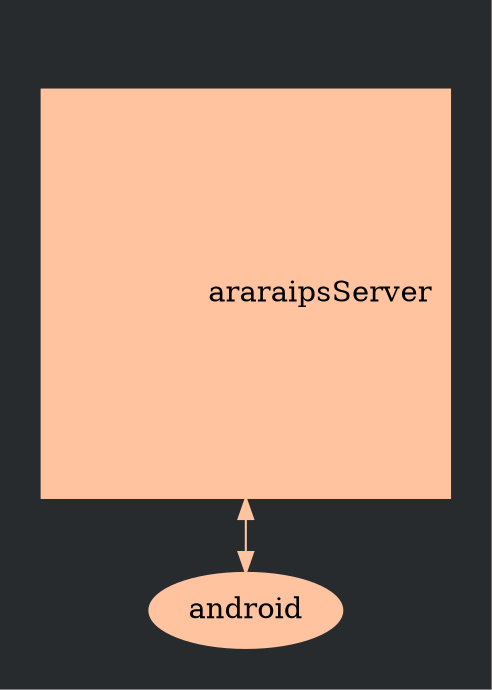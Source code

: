 
//initial_state 
digraph name{ 
graph [bgcolor="#282b2e"]
	
	subgraph cluster_Servers{
	style="invis"
	rank=same
	araraipsServer						[shape="square", style=filled, color="#ffc3a0", label="		araraipsServer"]
	label="test"
	}

	subgraph cluster_AndroidJava{
	style="invis"
	rank=same
	android								[shape="ellipse", style=filled, color="#ffc3a0", label="android"]
	}

	araraipsServer	->		android		[dir="both", color="#ffc3a0"]
}

/*CUT*/
//step1_separateAndroid
digraph name{ 
graph [bgcolor="#282b2e"]
	
	subgraph cluster_Servers{
	style="invis"
	rank=same
	araraipsServer							[shape="square", style=filled, color="#ffc3a0", label="		araraipsServer"]
	}

	subgraph cluster_AndroidJava{
	style="invis"
	rank=same
	androidJava							[shape="ellipse", style=filled, color="#ffc3a0", label="androidJava"]
	}

	subgraph cluster_AndroidScreen{
	style="invis"
	androidScreen						[shape="ellipse", style=filled, color="#ffc3a0", label="androidScreen"]
	}

	araraipsServer	->		androidJava		[dir="both", color="#ffc3a0"]
	androidJava		->		androidScreen	[dir="both", color="#ffc3a0"]
}

/*CUT*/
//
digraph name{ 
graph [bgcolor="#282b2e"]

	subgraph cluster_Servers{
	style="invis"
	rank=same
	araraipsServer						[shape="square", style=filled, color="#ffc3a0", label="		araraipsServer"]
	}

	subgraph cluster_Webview{
	style="invis"
	rank=same
	androidWebView    					[shape="ellipse", style=filled, color="#ffc3a0", label="androidWebView"]
	}

	subgraph cluster_AndroidJava{
	style="invis"
	rank=same
	androidJava							[shape="ellipse", style=filled, color="#ffc3a0", label="androidJava"]
	}

	subgraph cluster_AndroidScreen{
	style="invis"
	androidScreen						[shape="ellipse", style=filled, color="#ffc3a0", label="androidScreen"]
	}

	araraipsServer		->		androidWebView	[dir="both", color="#ffc3a0"]
	androidWebView		->		androidJava		[dir="both", color="#ffc3a0"]
	androidJava			->		androidScreen	[dir="both", color="#ffc3a0"]
}

/*CUT*/
//
digraph name{ 
graph [bgcolor="#282b2e"]

	subgraph cluster_Servers{
	style="invis"
	rank=same
	araraipsServer						[shape="square", color="#ffc3a0", style=filled, label="		araraipsServer"]
	}

	subgraph cluster_Webview{
	style="invis"
	rank=same
	androidWebView    					[shape="ellipse", color="#ffc3a0", style=filled, label="androidWebView"]
	}

	subgraph cluster_AndroidJava{
	style="dotted"
	rank=same
    label="AndroidJava"
	clientApp							[shape="ellipse", color="#ffc3a0", style=filled, label="clientApp"]
	araraLib							[shape="ellipse", color="#ffc3a0", style=filled, label="araraLib"]
	}

	subgraph cluster_AndroidScreen{
	style="invis"
	androidScreen						[shape="ellipse", color="#ffc3a0", style=filled, label="androidScreen"]
	}

	araraipsServer		->		androidWebView	[dir="both", color="#ffc3a0"]
    clientApp           ->      araraLib        [constraint=false, color="#ffc3a0"]
	androidWebView		->		araraLib		[dir="both", color="#ffc3a0"]
	araraLib			->		androidScreen	[dir="both", color="#ffc3a0"]
}

/*CUT*/
//
digraph name{ 
graph [bgcolor="#282b2e"]

	subgraph cluster_Servers{
	style="invis"
	rank=same
	araraipsServer						[shape="square", color="#ffc3a0", style=filled, label="		araraipsServer"]
	}

	subgraph cluster_Webview{
	style="invis"
	rank=same
	androidWebView    					[shape="ellipse", color="#ffc3a0", style=filled, label="androidWebView"]
	}

	subgraph cluster_AndroidJava{
	style="dotted"
	rank=same
    constraint=false
    label="AndroidJava"
	clientApp							[shape="ellipse", color="#ffc3a0", style=filled, label="clientApp"]
	araraIPS							[shape="ellipse", color="#ffc3a0", style=filled, label="araraIPS"]
	araraLocateMe							[shape="ellipse", color="#ffc3a0", style=filled, label="araraLocateMe"]
	}

	subgraph cluster_AndroidScreen{
	style="invis"
	androidScreen						[shape="ellipse", color="#ffc3a0", style=filled, label="androidScreen"]
	}

	araraipsServer		->		androidWebView	[dir="both", color="#ffc3a0"]
    clientApp           ->      araraIPS        [constraint=false, color="#ffc3a0"]
    araraIPS            ->      araraLocateMe   [constraint=false, color="#ffc3a0"]
	androidWebView		->		araraLocateMe	[dir="both", color="#ffc3a0"]
	araraLocateMe		->		androidScreen	[dir="both", color="#ffc3a0"]
}

//
/*CUT*/
digraph name{ 
graph [bgcolor="#282b2e"]

	subgraph cluster_Servers{
	style="invis"
	rank=same
	araraipsServer						[shape="square", color="#ffc3a0", style=filled, label="		araraipsServer"]
	}

	subgraph cluster_Webview{
	style="invis"
	rank=same
	androidWebView    					[shape="ellipse", color="#ffc3a0", style=filled, label="androidWebView"]
	}

	subgraph cluster_AndroidJava{
	style="dotted"
	rank=same
    constraint=false
    label="AndroidJava"
	clientApp								[shape="ellipse", color="#ffc3a0", style=filled, label="clientApp"]
	araraIPS								[shape="ellipse", color="#ffc3a0", style=filled, label="araraIPS"]
    androidManifest                     	[shape="ellipse", color="#ffc3a0", style=filled, label="androidManifest"]
	araraLocateMe							[shape="ellipse", color="#ffc3a0", style=filled, label="araraLocateMe"]
	}

	subgraph cluster_AndroidScreen{
	style="invis"
	androidScreen						[shape="ellipse", color="#ffc3a0", style=filled, label="androidScreen"]
	}

	araraipsServer		->		androidWebView	    [dir="both", color="#ffc3a0"]
    clientApp           ->      araraIPS            [constraint=false, color="#ffc3a0"]
    araraIPS            ->      androidManifest     [constraint=false, color="#ffc3a0"]
    androidManifest     ->      araraLocateMe       [constraint=false, color="#ffc3a0"]   
	androidWebView		->		araraLocateMe	    [dir="both", color="#ffc3a0"]
	araraLocateMe		->		androidScreen	    [dir="both", color="#ffc3a0"]
}
//










